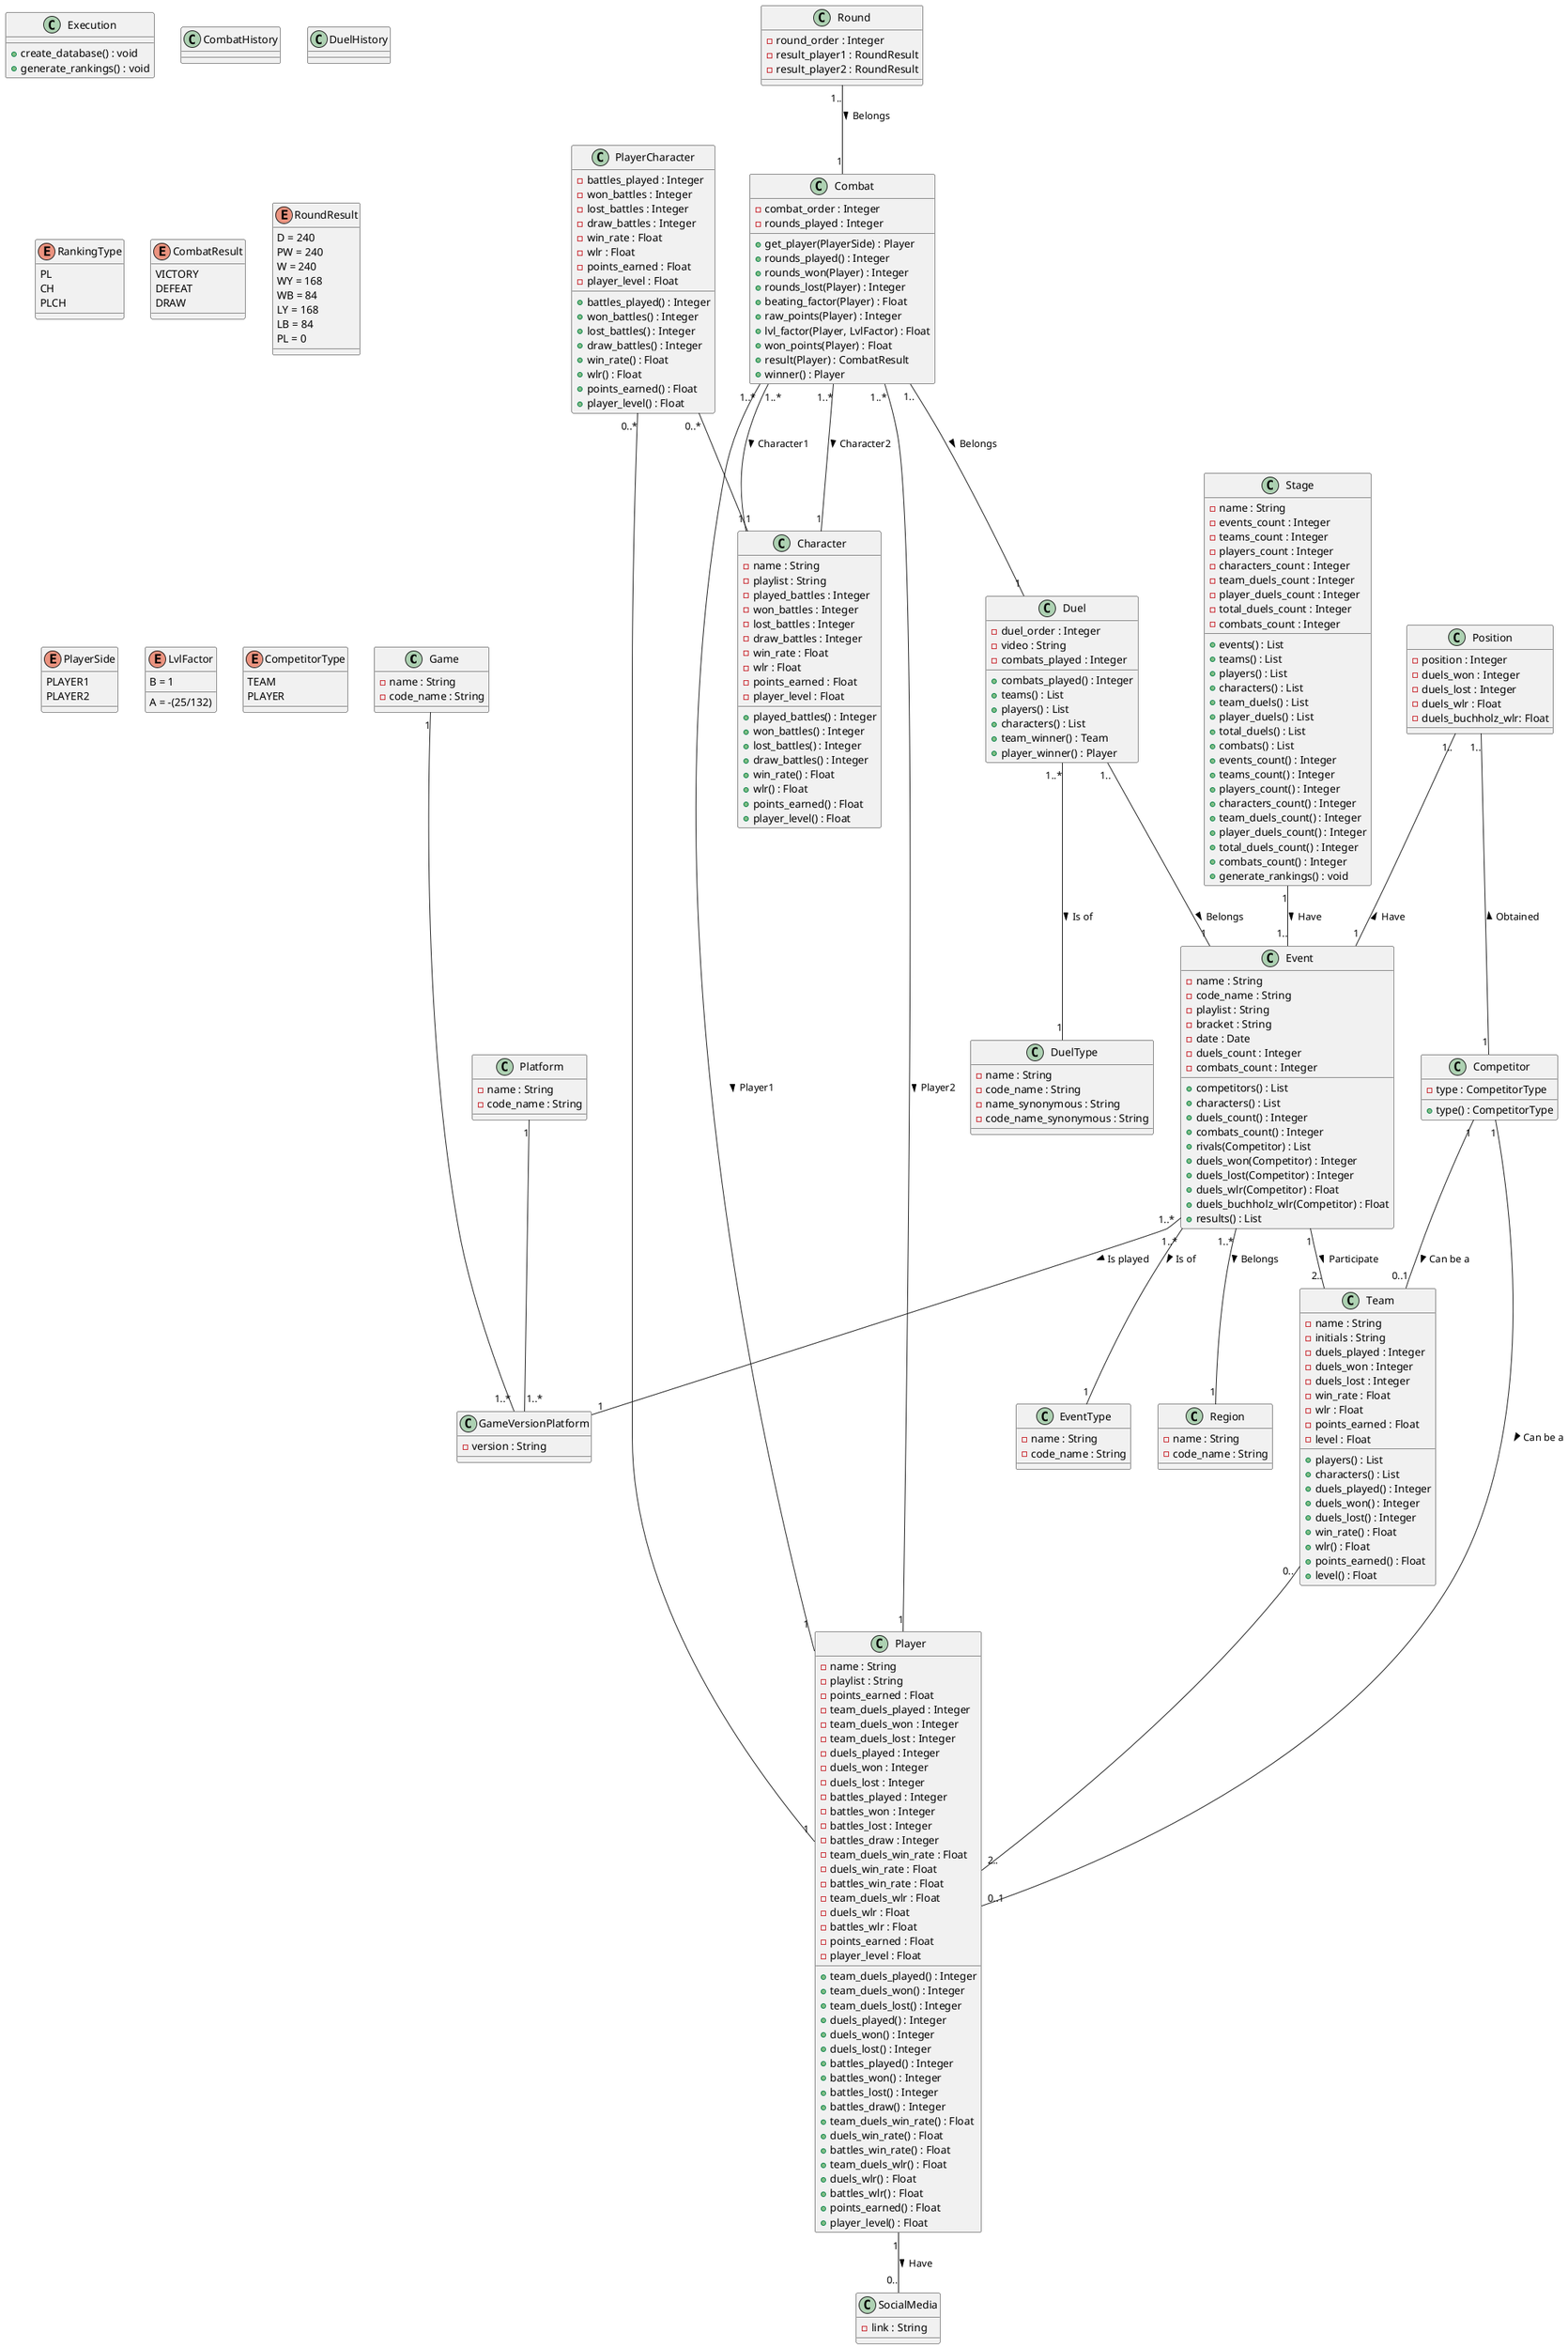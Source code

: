 @startuml SSLEcd

' Classes

class Game {
    - name : String
    - code_name : String
}

class Platform {
    - name : String
    - code_name : String
}

class Region {
    - name : String
    - code_name : String
}

class EventType {
    ' Attributes
    - name : String
    - code_name : String
}

class DuelType {
    - name : String
    - code_name : String
    - name_synonymous : String
    - code_name_synonymous : String
}

class Player {
    ' Attributes
    - name : String
    - playlist : String
    - points_earned : Float
    - team_duels_played : Integer
    - team_duels_won : Integer
    - team_duels_lost : Integer
    - duels_played : Integer
    - duels_won : Integer
    - duels_lost : Integer
    - battles_played : Integer
    - battles_won : Integer
    - battles_lost : Integer
    - battles_draw : Integer
    - team_duels_win_rate : Float
    - duels_win_rate : Float
    - battles_win_rate : Float
    - team_duels_wlr : Float
    - duels_wlr : Float
    - battles_wlr : Float
    - points_earned : Float
    - player_level : Float
    ' Methods
    + team_duels_played() : Integer
    + team_duels_won() : Integer
    + team_duels_lost() : Integer
    + duels_played() : Integer
    + duels_won() : Integer
    + duels_lost() : Integer
    + battles_played() : Integer
    + battles_won() : Integer
    + battles_lost() : Integer
    + battles_draw() : Integer
    + team_duels_win_rate() : Float
    + duels_win_rate() : Float
    + battles_win_rate() : Float
    + team_duels_wlr() : Float
    + duels_wlr() : Float
    + battles_wlr() : Float
    + points_earned() : Float
    + player_level() : Float
}

class Character {
    ' Attributes
    - name : String
    - playlist : String
    - played_battles : Integer
    - won_battles : Integer
    - lost_battles : Integer
    - draw_battles : Integer
    - win_rate : Float
    - wlr : Float
    - points_earned : Float
    - player_level : Float
    ' Methods
    + played_battles() : Integer
    + won_battles() : Integer
    + lost_battles() : Integer
    + draw_battles() : Integer
    + win_rate() : Float
    + wlr() : Float
    + points_earned() : Float
    + player_level() : Float
}

class GameVersionPlatform {
    - version : String
}

class SocialMedia {
    - link : String
}

class PlayerCharacter {
    ' Attributes
    - battles_played : Integer
    - won_battles : Integer
    - lost_battles : Integer
    - draw_battles : Integer
    - win_rate : Float
    - wlr : Float
    - points_earned : Float
    - player_level : Float
    ' Methods
    + battles_played() : Integer
    + won_battles() : Integer
    + lost_battles() : Integer
    + draw_battles() : Integer
    + win_rate() : Float
    + wlr() : Float
    + points_earned() : Float
    + player_level() : Float
}

class Event {
    ' Attributes
    - name : String
    - code_name : String
    - playlist : String
    - bracket : String
    - date : Date
    - duels_count : Integer
    - combats_count : Integer
    ' Methods
    + competitors() : List
    + characters() : List
    + duels_count() : Integer
    + combats_count() : Integer
    + rivals(Competitor) : List
    + duels_won(Competitor) : Integer
    + duels_lost(Competitor) : Integer
    + duels_wlr(Competitor) : Float
    + duels_buchholz_wlr(Competitor) : Float
    + results() : List
}

class Position {
    ' Attributes
    - position : Integer
    - duels_won : Integer
    - duels_lost : Integer
    - duels_wlr : Float
    - duels_buchholz_wlr: Float
}

class Duel {
    ' Attributes
    - duel_order : Integer
    - video : String
    - combats_played : Integer
    ' Methods
    + combats_played() : Integer
    + teams() : List
    + players() : List
    + characters() : List
    + team_winner() : Team
    + player_winner() : Player
}

class Team {
    ' Attributes
    - name : String
    - initials : String
    - duels_played : Integer
    - duels_won : Integer
    - duels_lost : Integer
    - win_rate : Float
    - wlr : Float
    - points_earned : Float
    - level : Float
    ' Methods
    + players() : List
    + characters() : List
    + duels_played() : Integer
    + duels_won() : Integer
    + duels_lost() : Integer
    + win_rate() : Float
    + wlr() : Float
    + points_earned() : Float
    + level() : Float
}

class Combat {
    ' Attributes
    - combat_order : Integer
    - rounds_played : Integer
    ' Methods
    + get_player(PlayerSide) : Player
    + rounds_played() : Integer
    + rounds_won(Player) : Integer
    + rounds_lost(Player) : Integer
    + beating_factor(Player) : Float
    + raw_points(Player) : Integer
    + lvl_factor(Player, LvlFactor) : Float
    + won_points(Player) : Float
    + result(Player) : CombatResult
    + winner() : Player
}

class Round {
    ' Attributes
    - round_order : Integer
    - result_player1 : RoundResult
    - result_player2 : RoundResult
}

class Stage {
    ' Attributes
    - name : String
    - events_count : Integer
    - teams_count : Integer
    - players_count : Integer
    - characters_count : Integer
    - team_duels_count : Integer
    - player_duels_count : Integer
    - total_duels_count : Integer
    - combats_count : Integer
    ' Methods
    + events() : List
    + teams() : List
    + players() : List
    + characters() : List
    + team_duels() : List
    + player_duels() : List
    + total_duels() : List
    + combats() : List
    + events_count() : Integer
    + teams_count() : Integer
    + players_count() : Integer
    + characters_count() : Integer
    + team_duels_count() : Integer
    + player_duels_count() : Integer
    + total_duels_count() : Integer
    + combats_count() : Integer
    + generate_rankings() : void
}

class Competitor {
    ' Attributes
    - type : CompetitorType
    ' Methods
    + type() : CompetitorType
}

class Execution {
    ' Methods
    + create_database() : void
    + generate_rankings() : void
}

class CombatHistory {

}

class DuelHistory {

}

' Relationships

Game "1" --- "1..*" GameVersionPlatform
Platform "1" -- "1..*" GameVersionPlatform
Player "1" -- "0.." SocialMedia : Have >
PlayerCharacter "0..*" -- "1" Character
PlayerCharacter "0..*" -- "1" Player
Event "1..*" -- "1" EventType : Is of >
Event "1..*" -- "1" Region : Belongs >
Event "1..*" -- "1" GameVersionPlatform : Is played >
Duel "1..*" -- "1" DuelType : Is of >
Duel "1.." -- "1" Event : Belongs >
Event "1" -- "2.." Team : Participate >
' Event "1" -- "2.." Competitor : Participate >
Team "0.." -- "2.." Player
Combat "1..*" -- "1" Player : Player1 >
Combat "1..*" -- "1" Player : Player2 >
Combat "1..*" -- "1" Character : Character1 >
Combat "1..*" -- "1" Character : Character2 >
Combat "1.." -- "1" Duel : Belongs >
Round "1.." -- "1" Combat : Belongs >
Stage "1" -- "1.." Event : Have >
Position "1.." -- "1" Event : Have <
Position "1.." -- "1" Competitor : Obtained <
Competitor "1" -- "0..1" Player : Can be a >
Competitor "1" -- "0..1" Team : Can be a >


' Enums

enum RankingType {
    PL
    CH
    PLCH
}

enum CombatResult {
    VICTORY
    DEFEAT
    DRAW
}

enum RoundResult {
    D = 240
    PW = 240
    W = 240
    WY = 168
    WB = 84
    LY = 168
    LB = 84
    PL = 0
}

enum PlayerSide {
    PLAYER1
    PLAYER2
}

enum LvlFactor {
    A = -(25/132)
    B = 1
}

enum CompetitorType {
    TEAM
    PLAYER
}